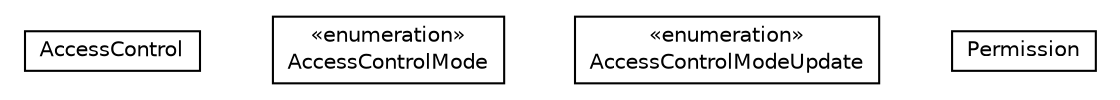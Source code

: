 #!/usr/local/bin/dot
#
# Class diagram 
# Generated by UMLGraph version R5_6-24-gf6e263 (http://www.umlgraph.org/)
#

digraph G {
	edge [fontname="Helvetica",fontsize=10,labelfontname="Helvetica",labelfontsize=10];
	node [fontname="Helvetica",fontsize=10,shape=plaintext];
	nodesep=0.25;
	ranksep=0.5;
	// org.universAAL.middleware.bus.permission.AccessControl
	c38305 [label=<<table title="org.universAAL.middleware.bus.permission.AccessControl" border="0" cellborder="1" cellspacing="0" cellpadding="2" port="p" href="./AccessControl.html">
		<tr><td><table border="0" cellspacing="0" cellpadding="1">
<tr><td align="center" balign="center"> AccessControl </td></tr>
		</table></td></tr>
		</table>>, URL="./AccessControl.html", fontname="Helvetica", fontcolor="black", fontsize=10.0];
	// org.universAAL.middleware.bus.permission.AccessControl.AccessControlMode
	c38306 [label=<<table title="org.universAAL.middleware.bus.permission.AccessControl.AccessControlMode" border="0" cellborder="1" cellspacing="0" cellpadding="2" port="p" href="./AccessControl.AccessControlMode.html">
		<tr><td><table border="0" cellspacing="0" cellpadding="1">
<tr><td align="center" balign="center"> &#171;enumeration&#187; </td></tr>
<tr><td align="center" balign="center"> AccessControlMode </td></tr>
		</table></td></tr>
		</table>>, URL="./AccessControl.AccessControlMode.html", fontname="Helvetica", fontcolor="black", fontsize=10.0];
	// org.universAAL.middleware.bus.permission.AccessControl.AccessControlModeUpdate
	c38307 [label=<<table title="org.universAAL.middleware.bus.permission.AccessControl.AccessControlModeUpdate" border="0" cellborder="1" cellspacing="0" cellpadding="2" port="p" href="./AccessControl.AccessControlModeUpdate.html">
		<tr><td><table border="0" cellspacing="0" cellpadding="1">
<tr><td align="center" balign="center"> &#171;enumeration&#187; </td></tr>
<tr><td align="center" balign="center"> AccessControlModeUpdate </td></tr>
		</table></td></tr>
		</table>>, URL="./AccessControl.AccessControlModeUpdate.html", fontname="Helvetica", fontcolor="black", fontsize=10.0];
	// org.universAAL.middleware.bus.permission.Permission
	c38308 [label=<<table title="org.universAAL.middleware.bus.permission.Permission" border="0" cellborder="1" cellspacing="0" cellpadding="2" port="p" href="./Permission.html">
		<tr><td><table border="0" cellspacing="0" cellpadding="1">
<tr><td align="center" balign="center"> Permission </td></tr>
		</table></td></tr>
		</table>>, URL="./Permission.html", fontname="Helvetica", fontcolor="black", fontsize=10.0];
}

